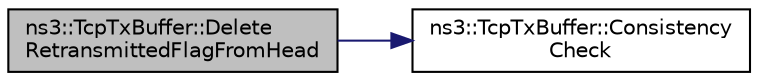 digraph "ns3::TcpTxBuffer::DeleteRetransmittedFlagFromHead"
{
 // LATEX_PDF_SIZE
  edge [fontname="Helvetica",fontsize="10",labelfontname="Helvetica",labelfontsize="10"];
  node [fontname="Helvetica",fontsize="10",shape=record];
  rankdir="LR";
  Node1 [label="ns3::TcpTxBuffer::Delete\lRetransmittedFlagFromHead",height=0.2,width=0.4,color="black", fillcolor="grey75", style="filled", fontcolor="black",tooltip="DeleteRetransmittedFlagFromHead."];
  Node1 -> Node2 [color="midnightblue",fontsize="10",style="solid",fontname="Helvetica"];
  Node2 [label="ns3::TcpTxBuffer::Consistency\lCheck",height=0.2,width=0.4,color="black", fillcolor="white", style="filled",URL="$classns3_1_1_tcp_tx_buffer.html#a0d6e6e19c30a4bca5a83e987f89b8ecb",tooltip="Check if the values of sacked, lost, retrans, are in sync with the sent list."];
}
